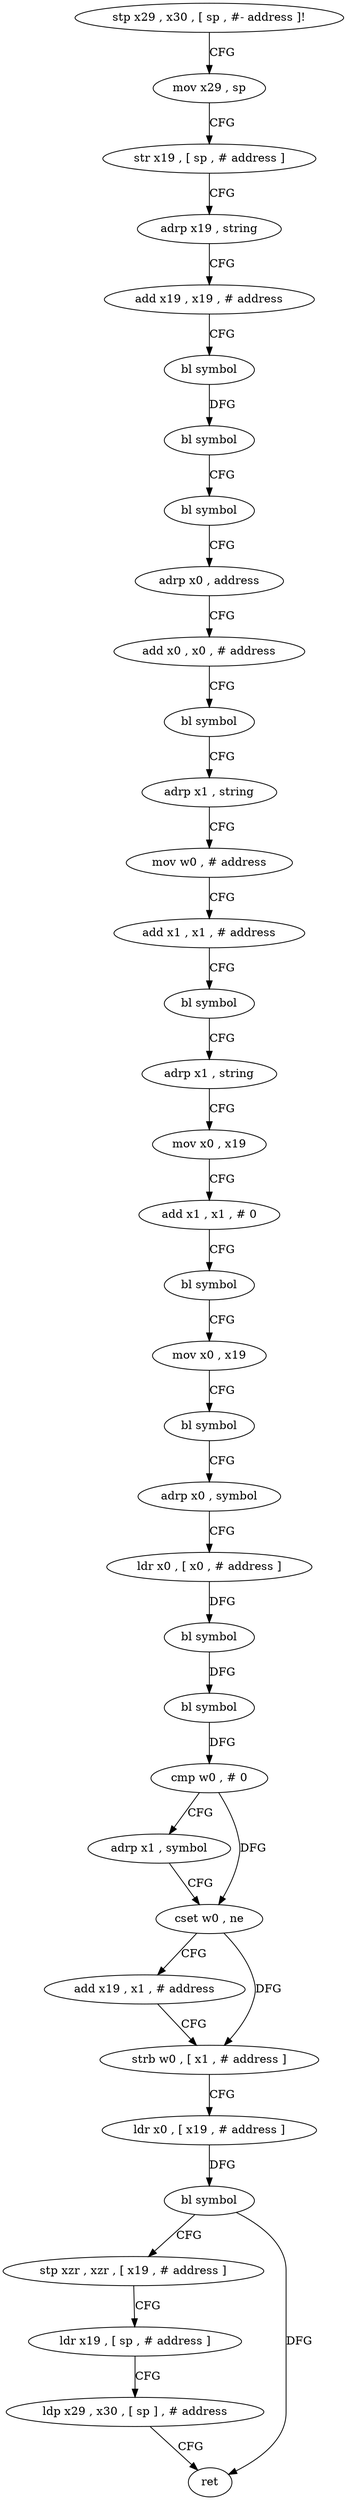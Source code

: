 digraph "func" {
"4213784" [label = "stp x29 , x30 , [ sp , #- address ]!" ]
"4213788" [label = "mov x29 , sp" ]
"4213792" [label = "str x19 , [ sp , # address ]" ]
"4213796" [label = "adrp x19 , string" ]
"4213800" [label = "add x19 , x19 , # address" ]
"4213804" [label = "bl symbol" ]
"4213808" [label = "bl symbol" ]
"4213812" [label = "bl symbol" ]
"4213816" [label = "adrp x0 , address" ]
"4213820" [label = "add x0 , x0 , # address" ]
"4213824" [label = "bl symbol" ]
"4213828" [label = "adrp x1 , string" ]
"4213832" [label = "mov w0 , # address" ]
"4213836" [label = "add x1 , x1 , # address" ]
"4213840" [label = "bl symbol" ]
"4213844" [label = "adrp x1 , string" ]
"4213848" [label = "mov x0 , x19" ]
"4213852" [label = "add x1 , x1 , # 0" ]
"4213856" [label = "bl symbol" ]
"4213860" [label = "mov x0 , x19" ]
"4213864" [label = "bl symbol" ]
"4213868" [label = "adrp x0 , symbol" ]
"4213872" [label = "ldr x0 , [ x0 , # address ]" ]
"4213876" [label = "bl symbol" ]
"4213880" [label = "bl symbol" ]
"4213884" [label = "cmp w0 , # 0" ]
"4213888" [label = "adrp x1 , symbol" ]
"4213892" [label = "cset w0 , ne" ]
"4213896" [label = "add x19 , x1 , # address" ]
"4213900" [label = "strb w0 , [ x1 , # address ]" ]
"4213904" [label = "ldr x0 , [ x19 , # address ]" ]
"4213908" [label = "bl symbol" ]
"4213912" [label = "stp xzr , xzr , [ x19 , # address ]" ]
"4213916" [label = "ldr x19 , [ sp , # address ]" ]
"4213920" [label = "ldp x29 , x30 , [ sp ] , # address" ]
"4213924" [label = "ret" ]
"4213784" -> "4213788" [ label = "CFG" ]
"4213788" -> "4213792" [ label = "CFG" ]
"4213792" -> "4213796" [ label = "CFG" ]
"4213796" -> "4213800" [ label = "CFG" ]
"4213800" -> "4213804" [ label = "CFG" ]
"4213804" -> "4213808" [ label = "DFG" ]
"4213808" -> "4213812" [ label = "CFG" ]
"4213812" -> "4213816" [ label = "CFG" ]
"4213816" -> "4213820" [ label = "CFG" ]
"4213820" -> "4213824" [ label = "CFG" ]
"4213824" -> "4213828" [ label = "CFG" ]
"4213828" -> "4213832" [ label = "CFG" ]
"4213832" -> "4213836" [ label = "CFG" ]
"4213836" -> "4213840" [ label = "CFG" ]
"4213840" -> "4213844" [ label = "CFG" ]
"4213844" -> "4213848" [ label = "CFG" ]
"4213848" -> "4213852" [ label = "CFG" ]
"4213852" -> "4213856" [ label = "CFG" ]
"4213856" -> "4213860" [ label = "CFG" ]
"4213860" -> "4213864" [ label = "CFG" ]
"4213864" -> "4213868" [ label = "CFG" ]
"4213868" -> "4213872" [ label = "CFG" ]
"4213872" -> "4213876" [ label = "DFG" ]
"4213876" -> "4213880" [ label = "DFG" ]
"4213880" -> "4213884" [ label = "DFG" ]
"4213884" -> "4213888" [ label = "CFG" ]
"4213884" -> "4213892" [ label = "DFG" ]
"4213888" -> "4213892" [ label = "CFG" ]
"4213892" -> "4213896" [ label = "CFG" ]
"4213892" -> "4213900" [ label = "DFG" ]
"4213896" -> "4213900" [ label = "CFG" ]
"4213900" -> "4213904" [ label = "CFG" ]
"4213904" -> "4213908" [ label = "DFG" ]
"4213908" -> "4213912" [ label = "CFG" ]
"4213908" -> "4213924" [ label = "DFG" ]
"4213912" -> "4213916" [ label = "CFG" ]
"4213916" -> "4213920" [ label = "CFG" ]
"4213920" -> "4213924" [ label = "CFG" ]
}

